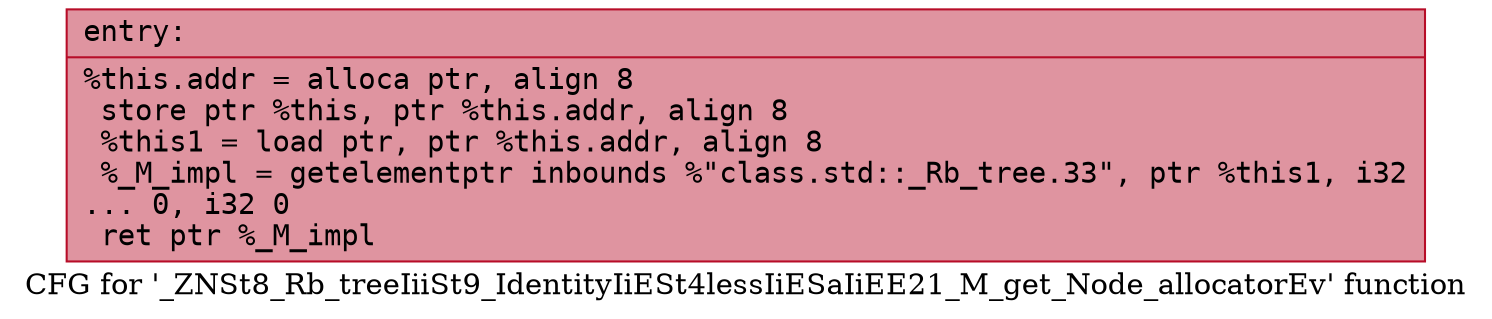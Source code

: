 digraph "CFG for '_ZNSt8_Rb_treeIiiSt9_IdentityIiESt4lessIiESaIiEE21_M_get_Node_allocatorEv' function" {
	label="CFG for '_ZNSt8_Rb_treeIiiSt9_IdentityIiESt4lessIiESaIiEE21_M_get_Node_allocatorEv' function";

	Node0x55aea91bda70 [shape=record,color="#b70d28ff", style=filled, fillcolor="#b70d2870" fontname="Courier",label="{entry:\l|  %this.addr = alloca ptr, align 8\l  store ptr %this, ptr %this.addr, align 8\l  %this1 = load ptr, ptr %this.addr, align 8\l  %_M_impl = getelementptr inbounds %\"class.std::_Rb_tree.33\", ptr %this1, i32\l... 0, i32 0\l  ret ptr %_M_impl\l}"];
}
